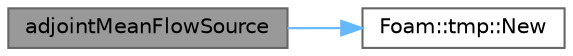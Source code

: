 digraph "adjointMeanFlowSource"
{
 // LATEX_PDF_SIZE
  bgcolor="transparent";
  edge [fontname=Helvetica,fontsize=10,labelfontname=Helvetica,labelfontsize=10];
  node [fontname=Helvetica,fontsize=10,shape=box,height=0.2,width=0.4];
  rankdir="LR";
  Node1 [id="Node000001",label="adjointMeanFlowSource",height=0.2,width=0.4,color="gray40", fillcolor="grey60", style="filled", fontcolor="black",tooltip=" "];
  Node1 -> Node2 [id="edge1_Node000001_Node000002",color="steelblue1",style="solid",tooltip=" "];
  Node2 [id="Node000002",label="Foam::tmp::New",height=0.2,width=0.4,color="grey40", fillcolor="white", style="filled",URL="$classFoam_1_1tmp.html#acd59a224b5ba7ef3d83ed9a496fcdd61",tooltip=" "];
}
